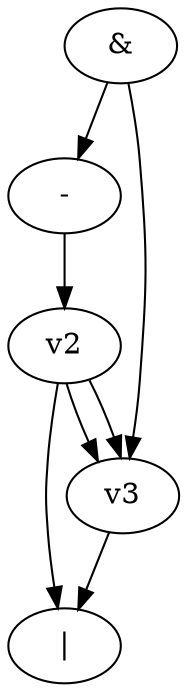 digraph G {
	v0 [label="&"];
	v1 [label="-"];
	v4 [label="|"];
	v0 -> v1 -> v2;
	v0 -> v3;
	v2 -> v3;
	v2 -> v3;
	v3 -> v4;
	v2 -> v4;
}